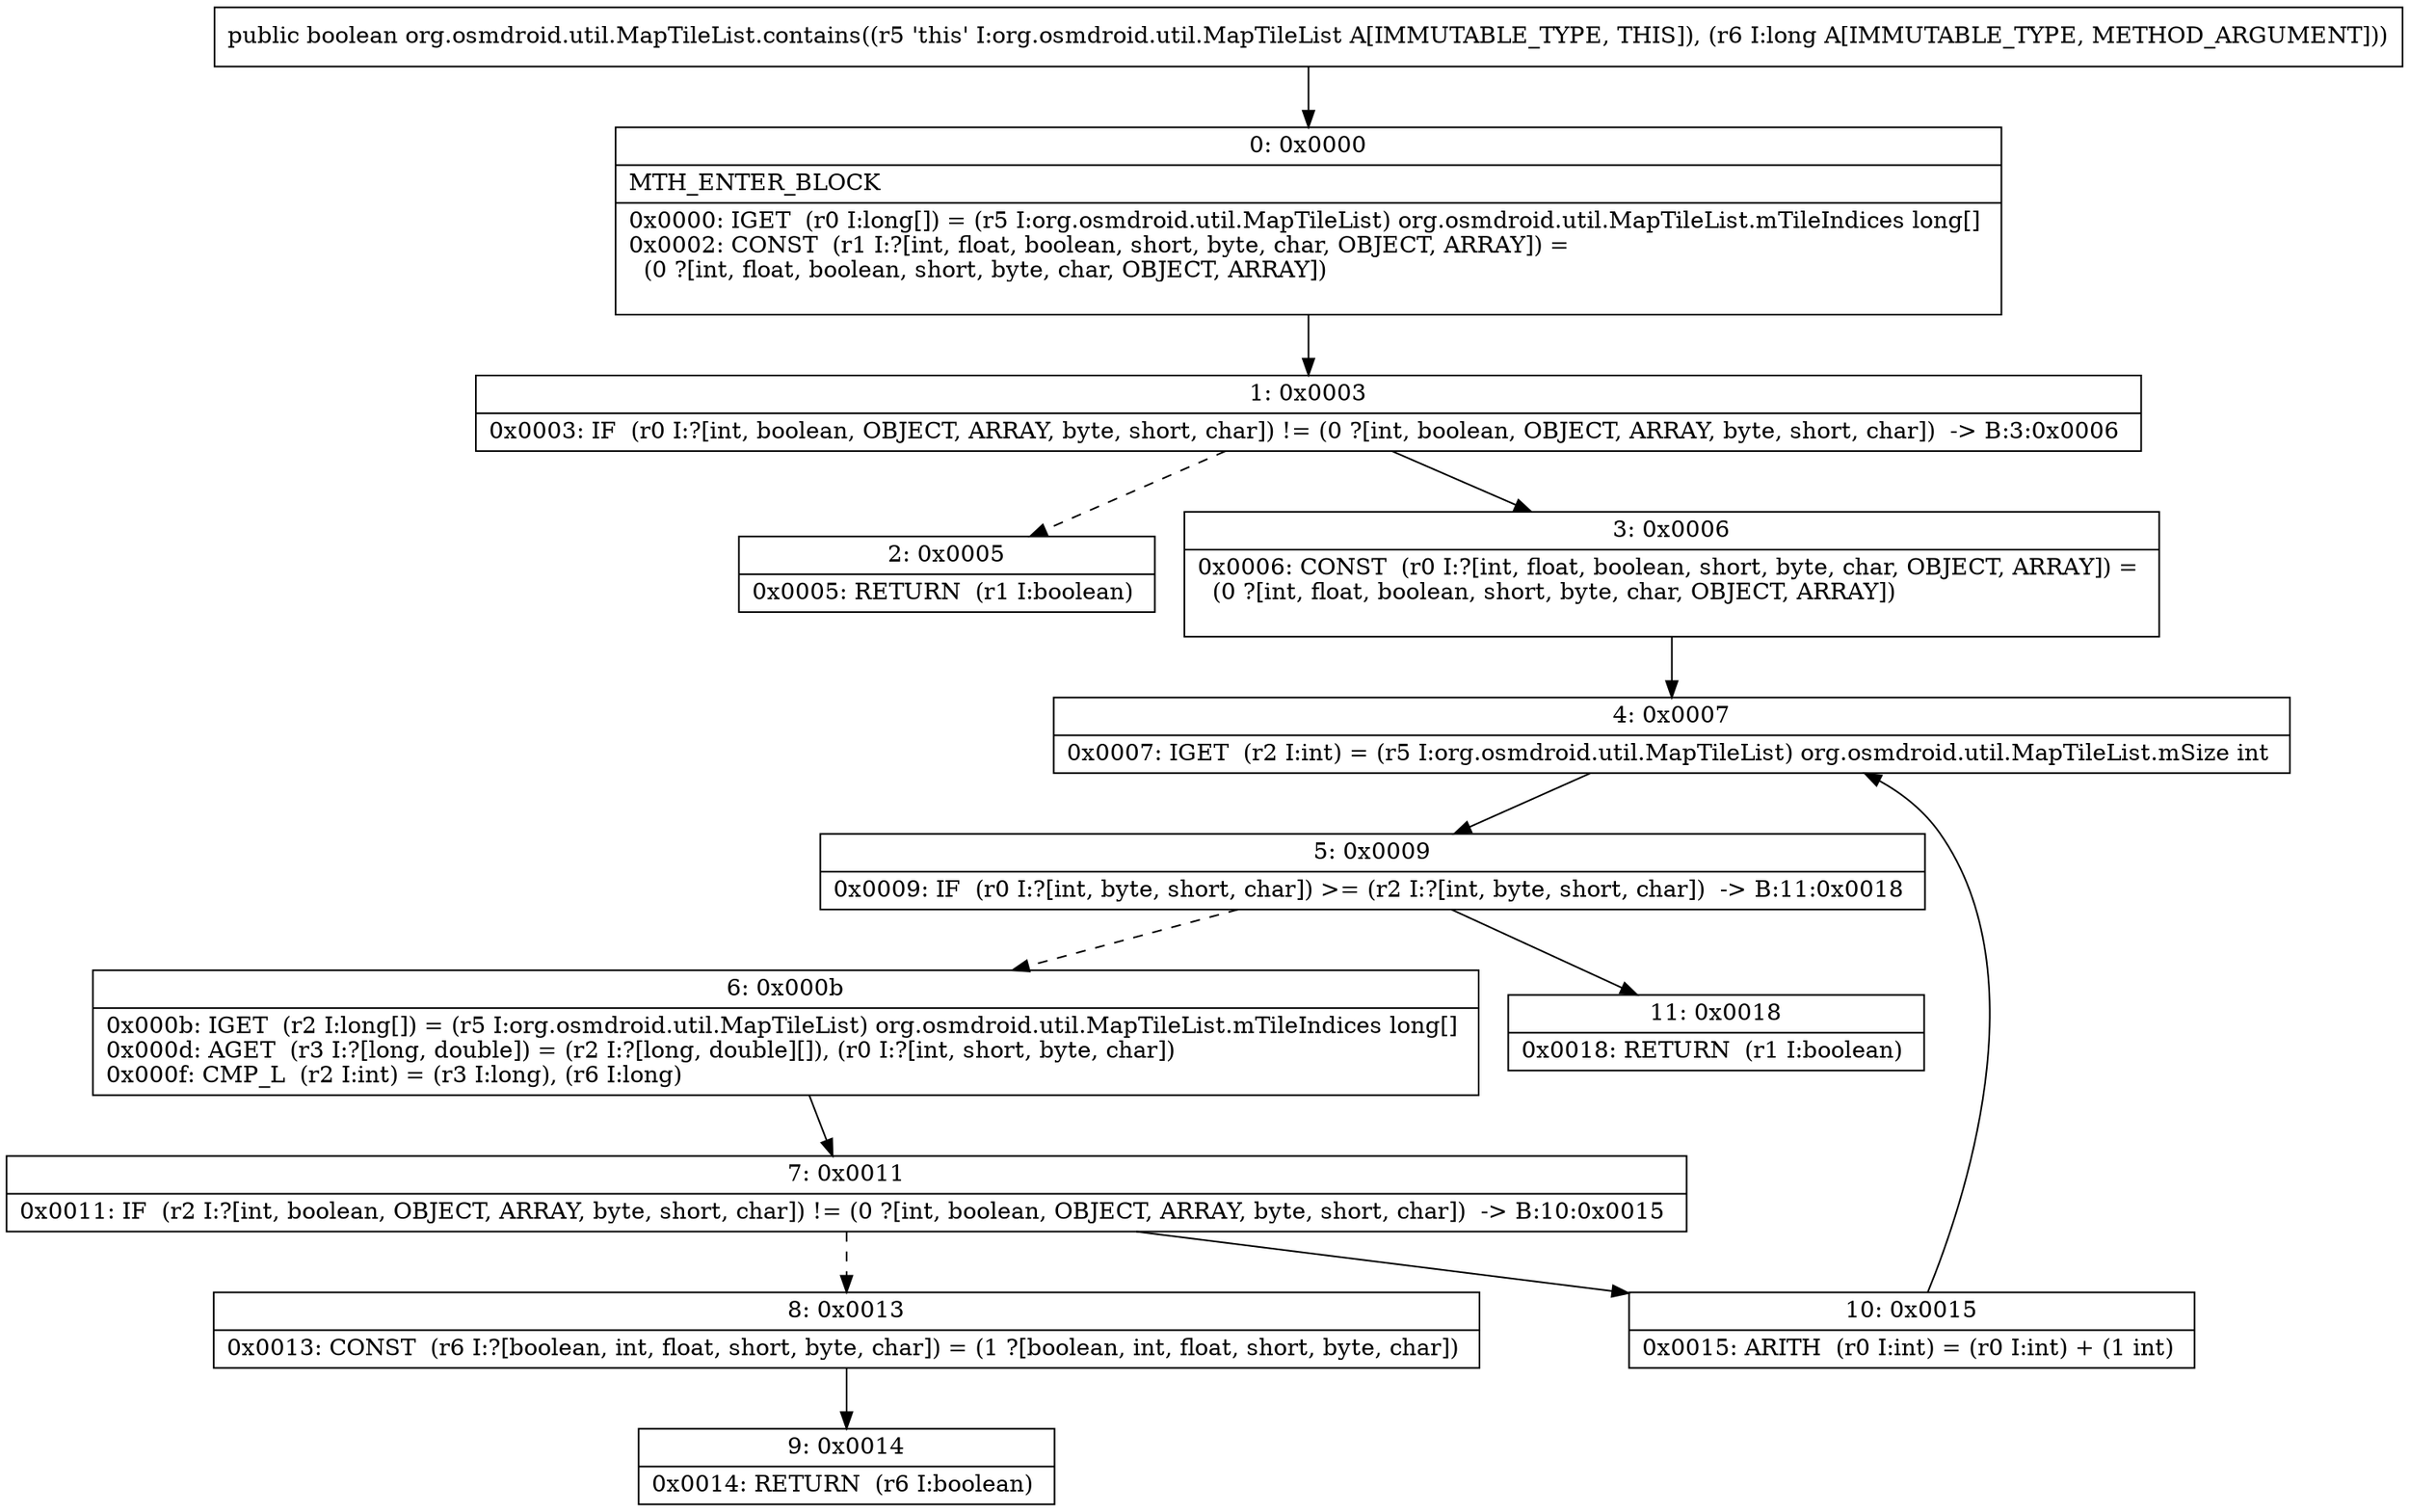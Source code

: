 digraph "CFG fororg.osmdroid.util.MapTileList.contains(J)Z" {
Node_0 [shape=record,label="{0\:\ 0x0000|MTH_ENTER_BLOCK\l|0x0000: IGET  (r0 I:long[]) = (r5 I:org.osmdroid.util.MapTileList) org.osmdroid.util.MapTileList.mTileIndices long[] \l0x0002: CONST  (r1 I:?[int, float, boolean, short, byte, char, OBJECT, ARRAY]) = \l  (0 ?[int, float, boolean, short, byte, char, OBJECT, ARRAY])\l \l}"];
Node_1 [shape=record,label="{1\:\ 0x0003|0x0003: IF  (r0 I:?[int, boolean, OBJECT, ARRAY, byte, short, char]) != (0 ?[int, boolean, OBJECT, ARRAY, byte, short, char])  \-\> B:3:0x0006 \l}"];
Node_2 [shape=record,label="{2\:\ 0x0005|0x0005: RETURN  (r1 I:boolean) \l}"];
Node_3 [shape=record,label="{3\:\ 0x0006|0x0006: CONST  (r0 I:?[int, float, boolean, short, byte, char, OBJECT, ARRAY]) = \l  (0 ?[int, float, boolean, short, byte, char, OBJECT, ARRAY])\l \l}"];
Node_4 [shape=record,label="{4\:\ 0x0007|0x0007: IGET  (r2 I:int) = (r5 I:org.osmdroid.util.MapTileList) org.osmdroid.util.MapTileList.mSize int \l}"];
Node_5 [shape=record,label="{5\:\ 0x0009|0x0009: IF  (r0 I:?[int, byte, short, char]) \>= (r2 I:?[int, byte, short, char])  \-\> B:11:0x0018 \l}"];
Node_6 [shape=record,label="{6\:\ 0x000b|0x000b: IGET  (r2 I:long[]) = (r5 I:org.osmdroid.util.MapTileList) org.osmdroid.util.MapTileList.mTileIndices long[] \l0x000d: AGET  (r3 I:?[long, double]) = (r2 I:?[long, double][]), (r0 I:?[int, short, byte, char]) \l0x000f: CMP_L  (r2 I:int) = (r3 I:long), (r6 I:long) \l}"];
Node_7 [shape=record,label="{7\:\ 0x0011|0x0011: IF  (r2 I:?[int, boolean, OBJECT, ARRAY, byte, short, char]) != (0 ?[int, boolean, OBJECT, ARRAY, byte, short, char])  \-\> B:10:0x0015 \l}"];
Node_8 [shape=record,label="{8\:\ 0x0013|0x0013: CONST  (r6 I:?[boolean, int, float, short, byte, char]) = (1 ?[boolean, int, float, short, byte, char]) \l}"];
Node_9 [shape=record,label="{9\:\ 0x0014|0x0014: RETURN  (r6 I:boolean) \l}"];
Node_10 [shape=record,label="{10\:\ 0x0015|0x0015: ARITH  (r0 I:int) = (r0 I:int) + (1 int) \l}"];
Node_11 [shape=record,label="{11\:\ 0x0018|0x0018: RETURN  (r1 I:boolean) \l}"];
MethodNode[shape=record,label="{public boolean org.osmdroid.util.MapTileList.contains((r5 'this' I:org.osmdroid.util.MapTileList A[IMMUTABLE_TYPE, THIS]), (r6 I:long A[IMMUTABLE_TYPE, METHOD_ARGUMENT])) }"];
MethodNode -> Node_0;
Node_0 -> Node_1;
Node_1 -> Node_2[style=dashed];
Node_1 -> Node_3;
Node_3 -> Node_4;
Node_4 -> Node_5;
Node_5 -> Node_6[style=dashed];
Node_5 -> Node_11;
Node_6 -> Node_7;
Node_7 -> Node_8[style=dashed];
Node_7 -> Node_10;
Node_8 -> Node_9;
Node_10 -> Node_4;
}

